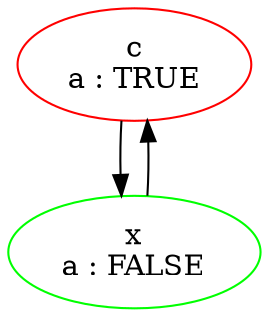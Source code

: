 digraph "Graph" {
	graph [bb="0,0,222,54"];
	node [color=black,
		label=LABEL
	];
	c	 [color=red,
		height=0.75,
		label="c
a : TRUE
",
		pos="49,27",
		width=1.3611];
	x	 [color=green,
		height=0.75,
		label="x
a : FALSE
",
		pos="169,27",
		width=1.4722];
	c -> x	 [pos="e,95.789,53.776 95.788,89.685 95.309,81.61 95.171,72.607 95.373,63.996;e,129.04,9.0088 86.5,9.5977 97.356,6.8496 108.21,6.0905 119.07,\
7.3203"];
	x -> c	 [pos="e,86.5,44.402 129.04,44.991 118.18,47.439 107.33,47.897 96.47,46.367;s,108.28,89.685 108.69,79.464 108.9,70.852 108.76,61.85 108.28,\
53.776"];
}
